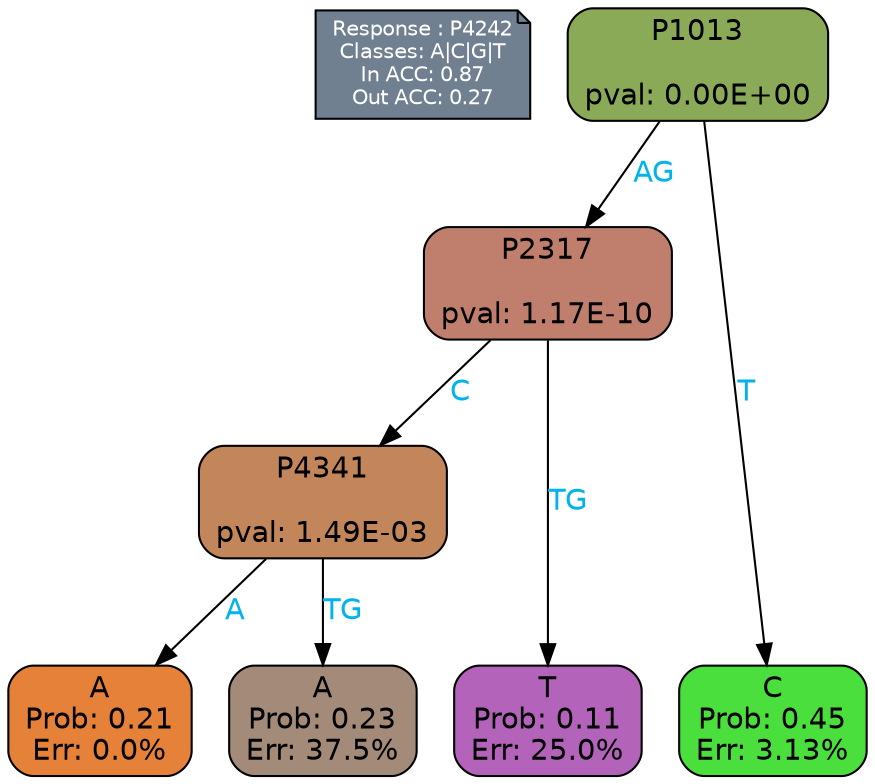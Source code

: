 digraph Tree {
node [shape=box, style="filled, rounded", color="black", fontname=helvetica] ;
graph [ranksep=equally, splines=polylines, bgcolor=transparent, dpi=600] ;
edge [fontname=helvetica] ;
LEGEND [label="Response : P4242
Classes: A|C|G|T
In ACC: 0.87
Out ACC: 0.27
",shape=note,align=left,style=filled,fillcolor="slategray",fontcolor="white",fontsize=10];1 [label="P1013

pval: 0.00E+00", fillcolor="#8baa58"] ;
2 [label="P2317

pval: 1.17E-10", fillcolor="#c07f6d"] ;
3 [label="P4341

pval: 1.49E-03", fillcolor="#c3865a"] ;
4 [label="A
Prob: 0.21
Err: 0.0%", fillcolor="#e58139"] ;
5 [label="A
Prob: 0.23
Err: 37.5%", fillcolor="#a48b79"] ;
6 [label="T
Prob: 0.11
Err: 25.0%", fillcolor="#b364ba"] ;
7 [label="C
Prob: 0.45
Err: 3.13%", fillcolor="#4bdf3e"] ;
1 -> 2 [label="AG",fontcolor=deepskyblue2] ;
1 -> 7 [label="T",fontcolor=deepskyblue2] ;
2 -> 3 [label="C",fontcolor=deepskyblue2] ;
2 -> 6 [label="TG",fontcolor=deepskyblue2] ;
3 -> 4 [label="A",fontcolor=deepskyblue2] ;
3 -> 5 [label="TG",fontcolor=deepskyblue2] ;
{rank = same; 4;5;6;7;}{rank = same; LEGEND;1;}}